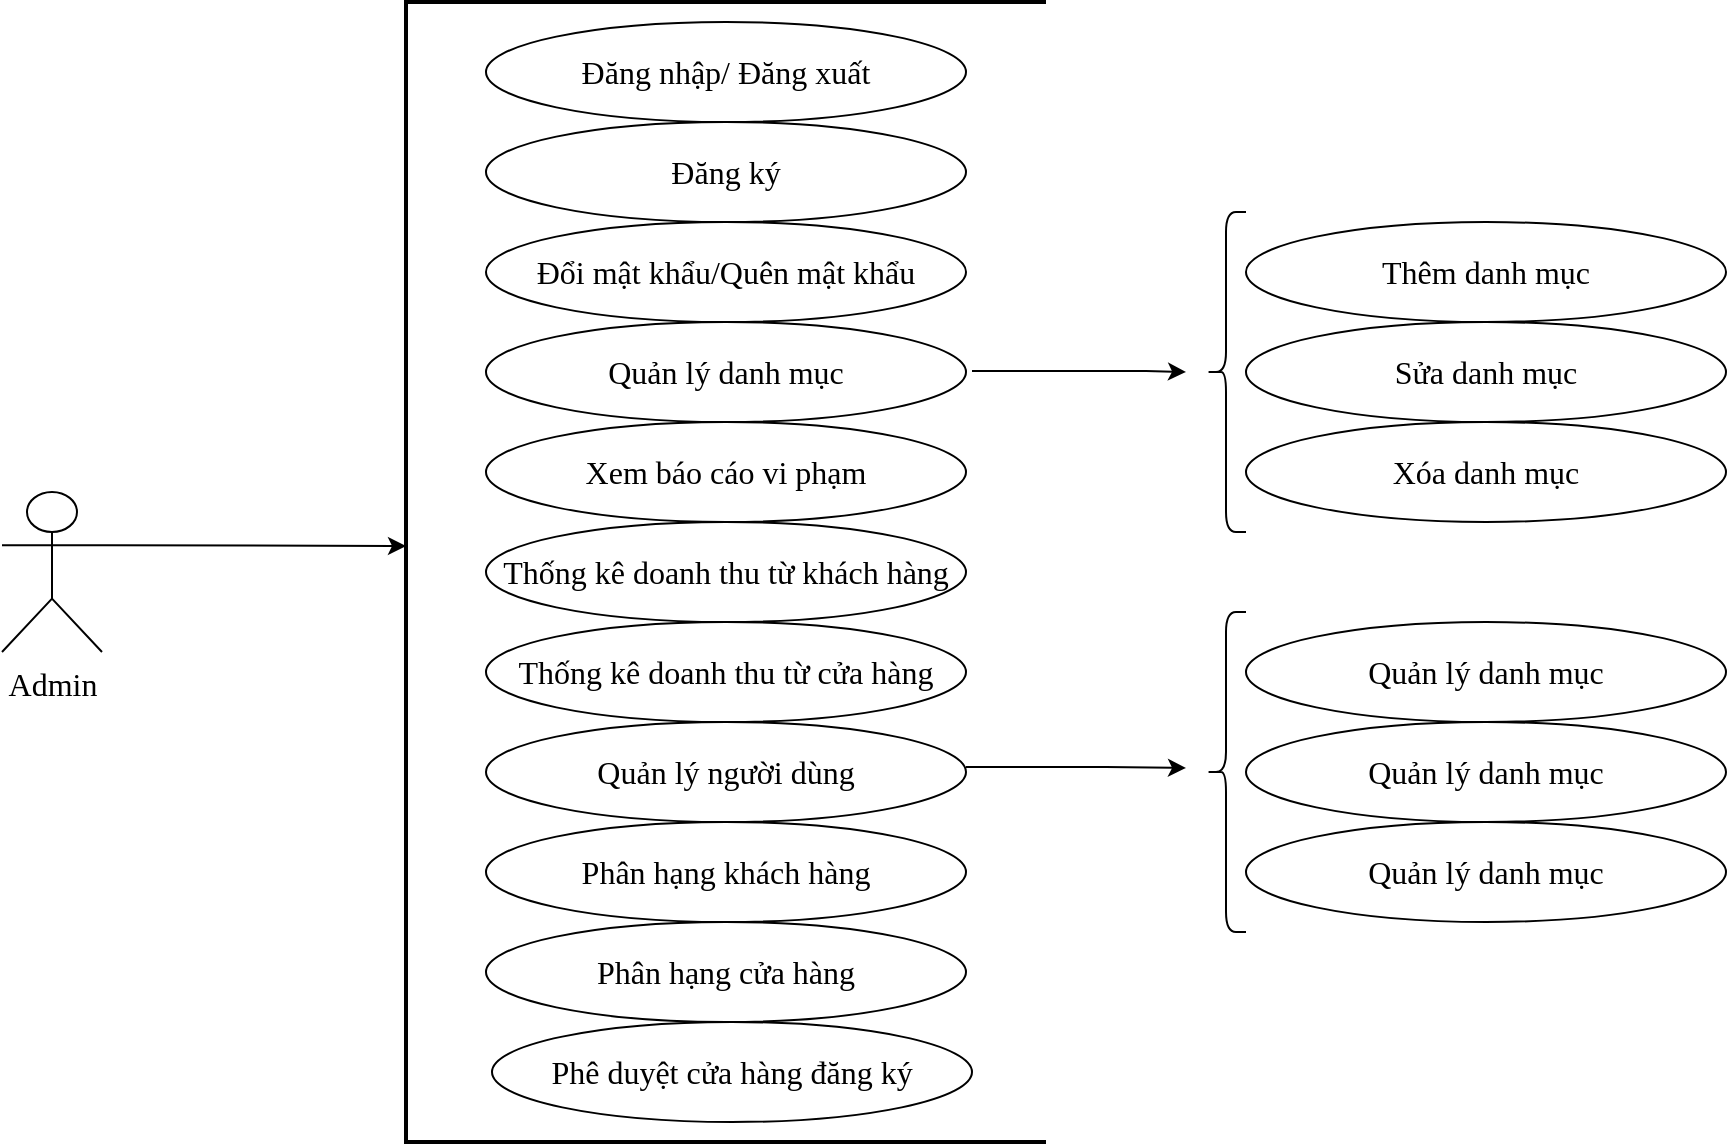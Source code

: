 <mxfile version="15.5.0" type="github">
  <diagram id="2YDtvbEqmmr2WRJqGNYT" name="Page-1">
    <mxGraphModel dx="2382" dy="1617" grid="1" gridSize="10" guides="1" tooltips="1" connect="1" arrows="1" fold="1" page="0" pageScale="1" pageWidth="850" pageHeight="1100" math="0" shadow="0">
      <root>
        <mxCell id="0" />
        <mxCell id="1" parent="0" />
        <mxCell id="eWI_-dGI4IAz-TgmicA4-3" value="" style="edgeStyle=orthogonalEdgeStyle;rounded=0;orthogonalLoop=1;jettySize=auto;html=1;exitX=1;exitY=0.333;exitDx=0;exitDy=0;exitPerimeter=0;" parent="1" source="eWI_-dGI4IAz-TgmicA4-1" edge="1">
          <mxGeometry relative="1" as="geometry">
            <mxPoint x="240" y="262" as="targetPoint" />
            <Array as="points">
              <mxPoint x="90" y="262" />
            </Array>
          </mxGeometry>
        </mxCell>
        <mxCell id="eWI_-dGI4IAz-TgmicA4-1" value="Admin" style="shape=umlActor;verticalLabelPosition=bottom;verticalAlign=top;html=1;outlineConnect=0;fontFamily=Times New Roman;fontSize=16;" parent="1" vertex="1">
          <mxGeometry x="38" y="235" width="50" height="80" as="geometry" />
        </mxCell>
        <mxCell id="eWI_-dGI4IAz-TgmicA4-5" value="" style="strokeWidth=2;html=1;shape=mxgraph.flowchart.annotation_1;align=left;pointerEvents=1;fontFamily=Times New Roman;fontSize=16;" parent="1" vertex="1">
          <mxGeometry x="240" y="-10" width="320" height="570" as="geometry" />
        </mxCell>
        <mxCell id="eWI_-dGI4IAz-TgmicA4-8" value="Đăng nhập/ Đăng xuất" style="ellipse;whiteSpace=wrap;html=1;fontFamily=Times New Roman;fontSize=16;" parent="1" vertex="1">
          <mxGeometry x="280" width="240" height="50" as="geometry" />
        </mxCell>
        <mxCell id="eWI_-dGI4IAz-TgmicA4-9" value="Đổi mật khẩu/Quên mật khẩu" style="ellipse;whiteSpace=wrap;html=1;fontFamily=Times New Roman;fontSize=16;" parent="1" vertex="1">
          <mxGeometry x="280" y="100" width="240" height="50" as="geometry" />
        </mxCell>
        <mxCell id="eWI_-dGI4IAz-TgmicA4-11" value="Quản lý danh mục" style="ellipse;whiteSpace=wrap;html=1;fontFamily=Times New Roman;fontSize=16;" parent="1" vertex="1">
          <mxGeometry x="280" y="150" width="240" height="50" as="geometry" />
        </mxCell>
        <mxCell id="eWI_-dGI4IAz-TgmicA4-26" value="Thống kê doanh thu từ cửa hàng" style="ellipse;whiteSpace=wrap;html=1;fontFamily=Times New Roman;fontSize=16;" parent="1" vertex="1">
          <mxGeometry x="280" y="300" width="240" height="50" as="geometry" />
        </mxCell>
        <mxCell id="eWI_-dGI4IAz-TgmicA4-28" value="Thống kê doanh thu từ khách hàng" style="ellipse;whiteSpace=wrap;html=1;fontFamily=Times New Roman;fontSize=16;" parent="1" vertex="1">
          <mxGeometry x="280" y="250" width="240" height="50" as="geometry" />
        </mxCell>
        <mxCell id="eWI_-dGI4IAz-TgmicA4-29" value="Phân hạng khách hàng" style="ellipse;whiteSpace=wrap;html=1;fontFamily=Times New Roman;fontSize=16;" parent="1" vertex="1">
          <mxGeometry x="280" y="400" width="240" height="50" as="geometry" />
        </mxCell>
        <mxCell id="eWI_-dGI4IAz-TgmicA4-30" value="Phân hạng cửa hàng" style="ellipse;whiteSpace=wrap;html=1;fontFamily=Times New Roman;fontSize=16;" parent="1" vertex="1">
          <mxGeometry x="280" y="450" width="240" height="50" as="geometry" />
        </mxCell>
        <mxCell id="eWI_-dGI4IAz-TgmicA4-31" value="Xem báo cáo vi phạm" style="ellipse;whiteSpace=wrap;html=1;fontFamily=Times New Roman;fontSize=16;" parent="1" vertex="1">
          <mxGeometry x="280" y="200" width="240" height="50" as="geometry" />
        </mxCell>
        <mxCell id="CH3Bwqs0S2gNGxrHbtev-1" value="Đăng ký" style="ellipse;whiteSpace=wrap;html=1;fontFamily=Times New Roman;fontSize=16;" parent="1" vertex="1">
          <mxGeometry x="280" y="50" width="240" height="50" as="geometry" />
        </mxCell>
        <mxCell id="CH3Bwqs0S2gNGxrHbtev-3" value="Quản lý người dùng" style="ellipse;whiteSpace=wrap;html=1;fontFamily=Times New Roman;fontSize=16;" parent="1" vertex="1">
          <mxGeometry x="280" y="350" width="240" height="50" as="geometry" />
        </mxCell>
        <mxCell id="CH3Bwqs0S2gNGxrHbtev-11" style="edgeStyle=orthogonalEdgeStyle;rounded=0;orthogonalLoop=1;jettySize=auto;html=1;fontFamily=Times New Roman;fontSize=16;" parent="1" edge="1">
          <mxGeometry relative="1" as="geometry">
            <mxPoint x="630" y="175" as="targetPoint" />
            <mxPoint x="523" y="174.5" as="sourcePoint" />
            <Array as="points">
              <mxPoint x="610" y="175" />
              <mxPoint x="610" y="175" />
            </Array>
          </mxGeometry>
        </mxCell>
        <mxCell id="o2e5PQmRFiPozlzjPbv9-1" value="Phê duyệt cửa hàng đăng ký" style="ellipse;whiteSpace=wrap;html=1;fontFamily=Times New Roman;fontSize=16;" parent="1" vertex="1">
          <mxGeometry x="283" y="500" width="240" height="50" as="geometry" />
        </mxCell>
        <mxCell id="Z55lD6U0m1PL-CB6iMaN-1" value="Thêm danh mục" style="ellipse;whiteSpace=wrap;html=1;fontFamily=Times New Roman;fontSize=16;" vertex="1" parent="1">
          <mxGeometry x="660" y="100" width="240" height="50" as="geometry" />
        </mxCell>
        <mxCell id="Z55lD6U0m1PL-CB6iMaN-2" value="Sửa danh mục" style="ellipse;whiteSpace=wrap;html=1;fontFamily=Times New Roman;fontSize=16;" vertex="1" parent="1">
          <mxGeometry x="660" y="150" width="240" height="50" as="geometry" />
        </mxCell>
        <mxCell id="Z55lD6U0m1PL-CB6iMaN-3" value="Xóa danh mục" style="ellipse;whiteSpace=wrap;html=1;fontFamily=Times New Roman;fontSize=16;" vertex="1" parent="1">
          <mxGeometry x="660" y="200" width="240" height="50" as="geometry" />
        </mxCell>
        <mxCell id="Z55lD6U0m1PL-CB6iMaN-4" value="Quản lý danh mục" style="ellipse;whiteSpace=wrap;html=1;fontFamily=Times New Roman;fontSize=16;" vertex="1" parent="1">
          <mxGeometry x="660" y="300" width="240" height="50" as="geometry" />
        </mxCell>
        <mxCell id="Z55lD6U0m1PL-CB6iMaN-5" value="Quản lý danh mục" style="ellipse;whiteSpace=wrap;html=1;fontFamily=Times New Roman;fontSize=16;" vertex="1" parent="1">
          <mxGeometry x="660" y="350" width="240" height="50" as="geometry" />
        </mxCell>
        <mxCell id="Z55lD6U0m1PL-CB6iMaN-6" value="Quản lý danh mục" style="ellipse;whiteSpace=wrap;html=1;fontFamily=Times New Roman;fontSize=16;" vertex="1" parent="1">
          <mxGeometry x="660" y="400" width="240" height="50" as="geometry" />
        </mxCell>
        <mxCell id="Z55lD6U0m1PL-CB6iMaN-7" value="" style="shape=curlyBracket;whiteSpace=wrap;html=1;rounded=1;" vertex="1" parent="1">
          <mxGeometry x="640" y="95" width="20" height="160" as="geometry" />
        </mxCell>
        <mxCell id="Z55lD6U0m1PL-CB6iMaN-8" value="" style="shape=curlyBracket;whiteSpace=wrap;html=1;rounded=1;" vertex="1" parent="1">
          <mxGeometry x="640" y="295" width="20" height="160" as="geometry" />
        </mxCell>
        <mxCell id="Z55lD6U0m1PL-CB6iMaN-9" style="edgeStyle=orthogonalEdgeStyle;rounded=0;orthogonalLoop=1;jettySize=auto;html=1;fontFamily=Times New Roman;fontSize=16;" edge="1" parent="1">
          <mxGeometry relative="1" as="geometry">
            <mxPoint x="630" y="373" as="targetPoint" />
            <mxPoint x="520" y="372.5" as="sourcePoint" />
            <Array as="points">
              <mxPoint x="590" y="373" />
              <mxPoint x="590" y="373" />
            </Array>
          </mxGeometry>
        </mxCell>
      </root>
    </mxGraphModel>
  </diagram>
</mxfile>
